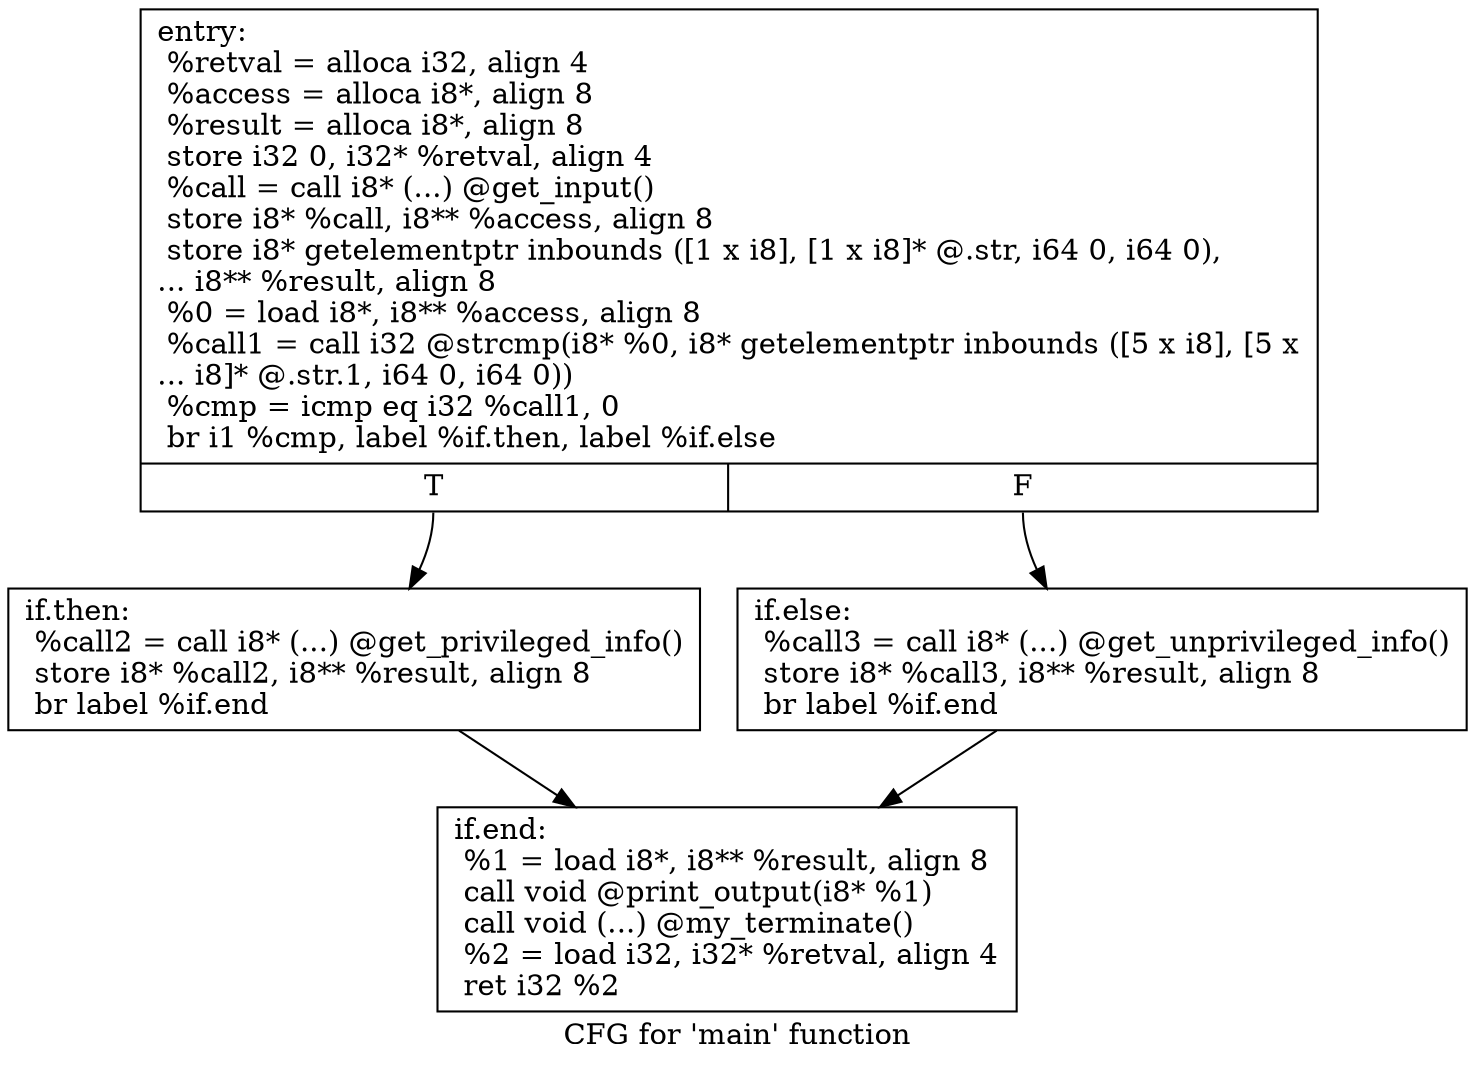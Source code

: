 digraph "CFG for 'main' function" {
	label="CFG for 'main' function";

	Node0x19064a0 [shape=record,label="{entry:\l  %retval = alloca i32, align 4\l  %access = alloca i8*, align 8\l  %result = alloca i8*, align 8\l  store i32 0, i32* %retval, align 4\l  %call = call i8* (...) @get_input()\l  store i8* %call, i8** %access, align 8\l  store i8* getelementptr inbounds ([1 x i8], [1 x i8]* @.str, i64 0, i64 0),\l... i8** %result, align 8\l  %0 = load i8*, i8** %access, align 8\l  %call1 = call i32 @strcmp(i8* %0, i8* getelementptr inbounds ([5 x i8], [5 x\l... i8]* @.str.1, i64 0, i64 0))\l  %cmp = icmp eq i32 %call1, 0\l  br i1 %cmp, label %if.then, label %if.else\l|{<s0>T|<s1>F}}"];
	Node0x19064a0:s0 -> Node0x19076f0;
	Node0x19064a0:s1 -> Node0x19077c0;
	Node0x19076f0 [shape=record,label="{if.then:                                          \l  %call2 = call i8* (...) @get_privileged_info()\l  store i8* %call2, i8** %result, align 8\l  br label %if.end\l}"];
	Node0x19076f0 -> Node0x1907aa0;
	Node0x19077c0 [shape=record,label="{if.else:                                          \l  %call3 = call i8* (...) @get_unprivileged_info()\l  store i8* %call3, i8** %result, align 8\l  br label %if.end\l}"];
	Node0x19077c0 -> Node0x1907aa0;
	Node0x1907aa0 [shape=record,label="{if.end:                                           \l  %1 = load i8*, i8** %result, align 8\l  call void @print_output(i8* %1)\l  call void (...) @my_terminate()\l  %2 = load i32, i32* %retval, align 4\l  ret i32 %2\l}"];
}
